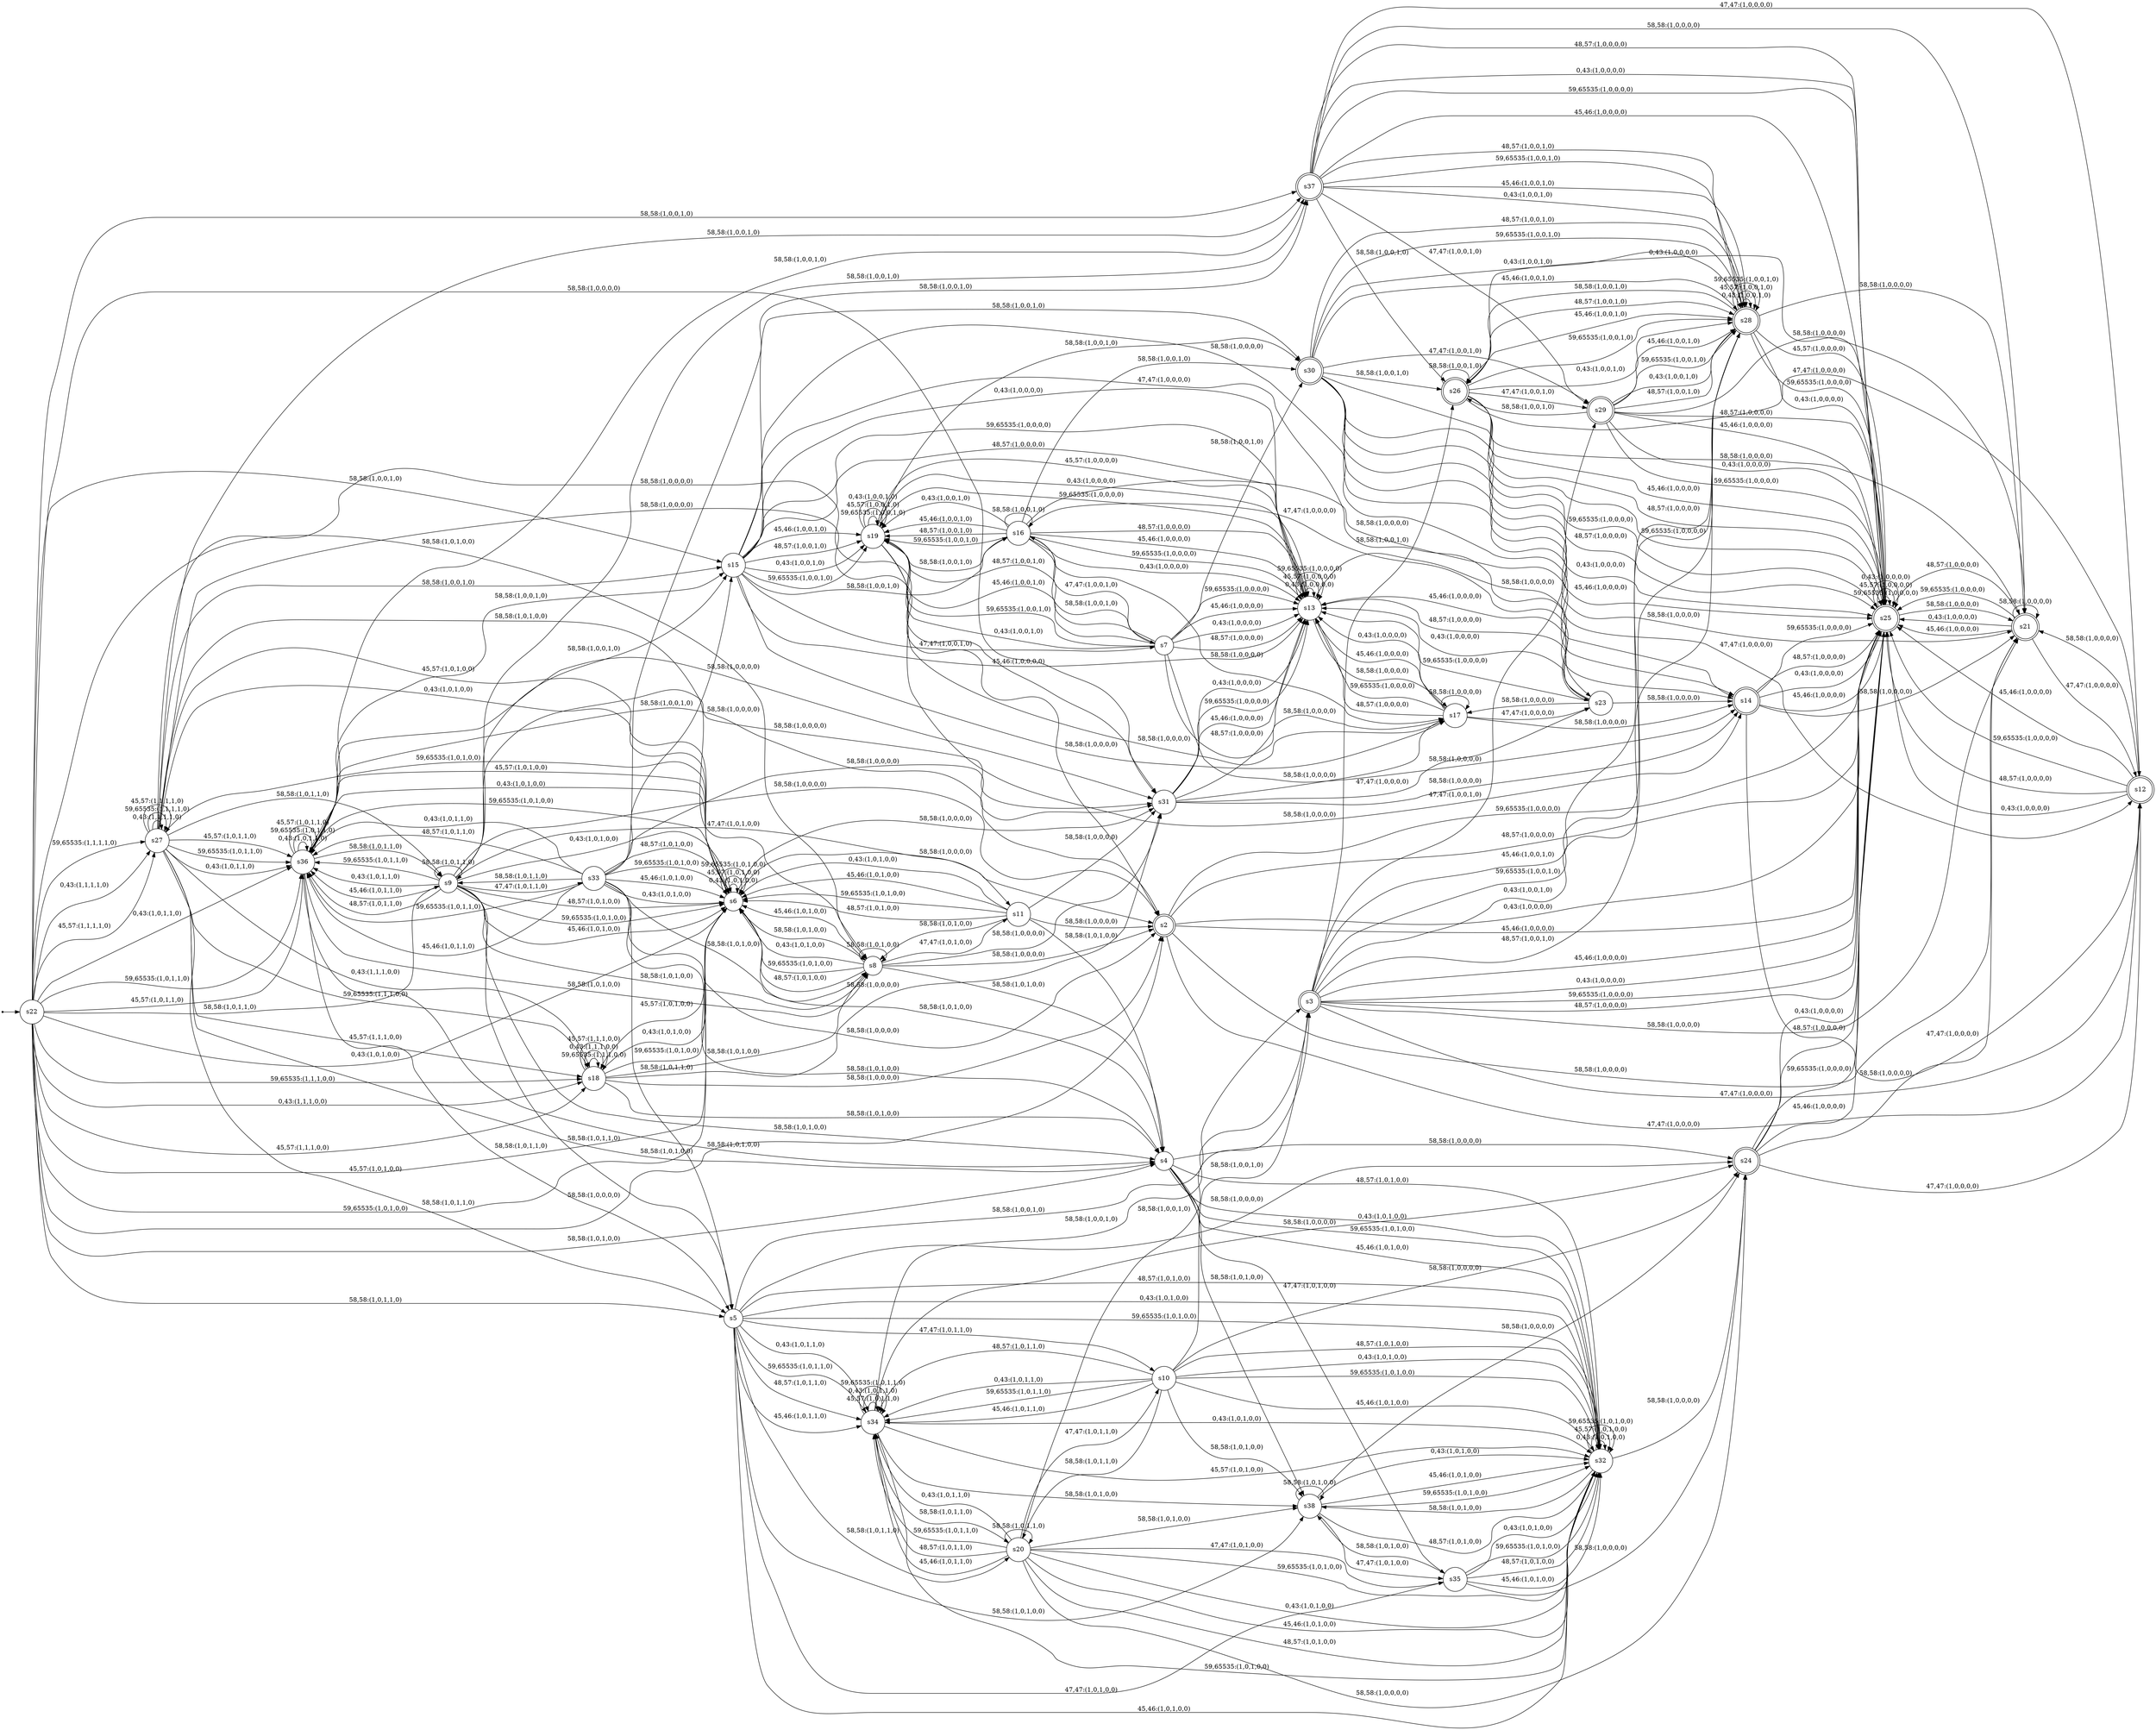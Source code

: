 
      digraph G {
        rankdir=LR;
        init [shape=point];
        node [shape = doublecircle];
        s25 s37 s2 s12 s26 s28 s3 s29 s24 s21 s30 s14
        node [shape = circle];
        init -> s22;
        s38 -> s35 [label = "47,47:(1,0,1,0,0)"]
        s38 -> s32 [label = "0,43:(1,0,1,0,0)"]
        s38 -> s32 [label = "48,57:(1,0,1,0,0)"]
        s38 -> s38 [label = "58,58:(1,0,1,0,0)"]
        s38 -> s32 [label = "45,46:(1,0,1,0,0)"]
        s38 -> s24 [label = "58,58:(1,0,0,0,0)"]
        s38 -> s32 [label = "59,65535:(1,0,1,0,0)"]
        s37 -> s25 [label = "48,57:(1,0,0,0,0)"]
        s37 -> s29 [label = "47,47:(1,0,0,1,0)"]
        s37 -> s25 [label = "0,43:(1,0,0,0,0)"]
        s37 -> s26 [label = "58,58:(1,0,0,1,0)"]
        s37 -> s28 [label = "45,46:(1,0,0,1,0)"]
        s37 -> s28 [label = "0,43:(1,0,0,1,0)"]
        s37 -> s25 [label = "59,65535:(1,0,0,0,0)"]
        s37 -> s28 [label = "48,57:(1,0,0,1,0)"]
        s37 -> s12 [label = "47,47:(1,0,0,0,0)"]
        s37 -> s21 [label = "58,58:(1,0,0,0,0)"]
        s37 -> s25 [label = "45,46:(1,0,0,0,0)"]
        s37 -> s28 [label = "59,65535:(1,0,0,1,0)"]
        s36 -> s15 [label = "58,58:(1,0,0,1,0)"]
        s36 -> s36 [label = "0,43:(1,0,1,1,0)"]
        s36 -> s5 [label = "58,58:(1,0,1,1,0)"]
        s36 -> s4 [label = "58,58:(1,0,1,0,0)"]
        s36 -> s6 [label = "45,57:(1,0,1,0,0)"]
        s36 -> s8 [label = "58,58:(1,0,1,0,0)"]
        s36 -> s2 [label = "58,58:(1,0,0,0,0)"]
        s36 -> s6 [label = "0,43:(1,0,1,0,0)"]
        s36 -> s36 [label = "59,65535:(1,0,1,1,0)"]
        s36 -> s37 [label = "58,58:(1,0,0,1,0)"]
        s36 -> s9 [label = "58,58:(1,0,1,1,0)"]
        s36 -> s31 [label = "58,58:(1,0,0,0,0)"]
        s36 -> s36 [label = "45,57:(1,0,1,1,0)"]
        s36 -> s6 [label = "59,65535:(1,0,1,0,0)"]
        s35 -> s38 [label = "58,58:(1,0,1,0,0)"]
        s35 -> s32 [label = "48,57:(1,0,1,0,0)"]
        s35 -> s24 [label = "58,58:(1,0,0,0,0)"]
        s35 -> s32 [label = "45,46:(1,0,1,0,0)"]
        s35 -> s32 [label = "0,43:(1,0,1,0,0)"]
        s35 -> s32 [label = "59,65535:(1,0,1,0,0)"]
        s34 -> s32 [label = "0,43:(1,0,1,0,0)"]
        s34 -> s32 [label = "45,57:(1,0,1,0,0)"]
        s34 -> s38 [label = "58,58:(1,0,1,0,0)"]
        s34 -> s34 [label = "45,57:(1,0,1,1,0)"]
        s34 -> s32 [label = "59,65535:(1,0,1,0,0)"]
        s34 -> s34 [label = "0,43:(1,0,1,1,0)"]
        s34 -> s3 [label = "58,58:(1,0,0,1,0)"]
        s34 -> s34 [label = "59,65535:(1,0,1,1,0)"]
        s34 -> s20 [label = "58,58:(1,0,1,1,0)"]
        s34 -> s24 [label = "58,58:(1,0,0,0,0)"]
        s33 -> s6 [label = "48,57:(1,0,1,0,0)"]
        s33 -> s5 [label = "58,58:(1,0,1,1,0)"]
        s33 -> s36 [label = "59,65535:(1,0,1,1,0)"]
        s33 -> s37 [label = "58,58:(1,0,0,1,0)"]
        s33 -> s36 [label = "45,46:(1,0,1,1,0)"]
        s33 -> s6 [label = "59,65535:(1,0,1,0,0)"]
        s33 -> s36 [label = "0,43:(1,0,1,1,0)"]
        s33 -> s36 [label = "48,57:(1,0,1,1,0)"]
        s33 -> s8 [label = "58,58:(1,0,1,0,0)"]
        s33 -> s6 [label = "45,46:(1,0,1,0,0)"]
        s33 -> s15 [label = "58,58:(1,0,0,1,0)"]
        s33 -> s31 [label = "58,58:(1,0,0,0,0)"]
        s33 -> s4 [label = "58,58:(1,0,1,0,0)"]
        s33 -> s6 [label = "0,43:(1,0,1,0,0)"]
        s33 -> s9 [label = "58,58:(1,0,1,1,0)"]
        s33 -> s2 [label = "58,58:(1,0,0,0,0)"]
        s32 -> s32 [label = "0,43:(1,0,1,0,0)"]
        s32 -> s32 [label = "45,57:(1,0,1,0,0)"]
        s32 -> s32 [label = "59,65535:(1,0,1,0,0)"]
        s32 -> s38 [label = "58,58:(1,0,1,0,0)"]
        s32 -> s24 [label = "58,58:(1,0,0,0,0)"]
        s31 -> s13 [label = "48,57:(1,0,0,0,0)"]
        s31 -> s17 [label = "58,58:(1,0,0,0,0)"]
        s31 -> s13 [label = "0,43:(1,0,0,0,0)"]
        s31 -> s14 [label = "58,58:(1,0,0,0,0)"]
        s31 -> s13 [label = "59,65535:(1,0,0,0,0)"]
        s31 -> s13 [label = "45,46:(1,0,0,0,0)"]
        s31 -> s23 [label = "47,47:(1,0,0,0,0)"]
        s30 -> s28 [label = "48,57:(1,0,0,1,0)"]
        s30 -> s26 [label = "58,58:(1,0,0,1,0)"]
        s30 -> s29 [label = "47,47:(1,0,0,1,0)"]
        s30 -> s25 [label = "48,57:(1,0,0,0,0)"]
        s30 -> s28 [label = "59,65535:(1,0,0,1,0)"]
        s30 -> s21 [label = "58,58:(1,0,0,0,0)"]
        s30 -> s12 [label = "47,47:(1,0,0,0,0)"]
        s30 -> s25 [label = "0,43:(1,0,0,0,0)"]
        s30 -> s28 [label = "0,43:(1,0,0,1,0)"]
        s30 -> s25 [label = "45,46:(1,0,0,0,0)"]
        s30 -> s25 [label = "59,65535:(1,0,0,0,0)"]
        s30 -> s28 [label = "45,46:(1,0,0,1,0)"]
        s29 -> s28 [label = "48,57:(1,0,0,1,0)"]
        s29 -> s26 [label = "58,58:(1,0,0,1,0)"]
        s29 -> s28 [label = "45,46:(1,0,0,1,0)"]
        s29 -> s28 [label = "59,65535:(1,0,0,1,0)"]
        s29 -> s25 [label = "0,43:(1,0,0,0,0)"]
        s29 -> s25 [label = "59,65535:(1,0,0,0,0)"]
        s29 -> s25 [label = "48,57:(1,0,0,0,0)"]
        s29 -> s25 [label = "45,46:(1,0,0,0,0)"]
        s29 -> s21 [label = "58,58:(1,0,0,0,0)"]
        s29 -> s28 [label = "0,43:(1,0,0,1,0)"]
        s28 -> s25 [label = "0,43:(1,0,0,0,0)"]
        s28 -> s28 [label = "0,43:(1,0,0,1,0)"]
        s28 -> s21 [label = "58,58:(1,0,0,0,0)"]
        s28 -> s28 [label = "45,57:(1,0,0,1,0)"]
        s28 -> s25 [label = "45,57:(1,0,0,0,0)"]
        s28 -> s26 [label = "58,58:(1,0,0,1,0)"]
        s28 -> s25 [label = "59,65535:(1,0,0,0,0)"]
        s28 -> s28 [label = "59,65535:(1,0,0,1,0)"]
        s27 -> s2 [label = "58,58:(1,0,0,0,0)"]
        s27 -> s6 [label = "45,57:(1,0,1,0,0)"]
        s27 -> s6 [label = "0,43:(1,0,1,0,0)"]
        s27 -> s9 [label = "58,58:(1,0,1,1,0)"]
        s27 -> s18 [label = "0,43:(1,1,1,0,0)"]
        s27 -> s6 [label = "59,65535:(1,0,1,0,0)"]
        s27 -> s8 [label = "58,58:(1,0,1,0,0)"]
        s27 -> s31 [label = "58,58:(1,0,0,0,0)"]
        s27 -> s36 [label = "45,57:(1,0,1,1,0)"]
        s27 -> s18 [label = "59,65535:(1,1,1,0,0)"]
        s27 -> s27 [label = "0,43:(1,1,1,1,0)"]
        s27 -> s36 [label = "59,65535:(1,0,1,1,0)"]
        s27 -> s4 [label = "58,58:(1,0,1,0,0)"]
        s27 -> s37 [label = "58,58:(1,0,0,1,0)"]
        s27 -> s36 [label = "0,43:(1,0,1,1,0)"]
        s27 -> s5 [label = "58,58:(1,0,1,1,0)"]
        s27 -> s27 [label = "59,65535:(1,1,1,1,0)"]
        s27 -> s15 [label = "58,58:(1,0,0,1,0)"]
        s27 -> s27 [label = "45,57:(1,1,1,1,0)"]
        s27 -> s18 [label = "45,57:(1,1,1,0,0)"]
        s26 -> s25 [label = "45,46:(1,0,0,0,0)"]
        s26 -> s28 [label = "48,57:(1,0,0,1,0)"]
        s26 -> s25 [label = "48,57:(1,0,0,0,0)"]
        s26 -> s28 [label = "45,46:(1,0,0,1,0)"]
        s26 -> s12 [label = "47,47:(1,0,0,0,0)"]
        s26 -> s29 [label = "47,47:(1,0,0,1,0)"]
        s26 -> s28 [label = "59,65535:(1,0,0,1,0)"]
        s26 -> s21 [label = "58,58:(1,0,0,0,0)"]
        s26 -> s25 [label = "59,65535:(1,0,0,0,0)"]
        s26 -> s28 [label = "0,43:(1,0,0,1,0)"]
        s26 -> s25 [label = "0,43:(1,0,0,0,0)"]
        s26 -> s26 [label = "58,58:(1,0,0,1,0)"]
        s25 -> s25 [label = "59,65535:(1,0,0,0,0)"]
        s25 -> s21 [label = "58,58:(1,0,0,0,0)"]
        s25 -> s25 [label = "45,57:(1,0,0,0,0)"]
        s25 -> s25 [label = "0,43:(1,0,0,0,0)"]
        s24 -> s12 [label = "47,47:(1,0,0,0,0)"]
        s24 -> s25 [label = "48,57:(1,0,0,0,0)"]
        s24 -> s25 [label = "0,43:(1,0,0,0,0)"]
        s24 -> s25 [label = "59,65535:(1,0,0,0,0)"]
        s24 -> s25 [label = "45,46:(1,0,0,0,0)"]
        s24 -> s21 [label = "58,58:(1,0,0,0,0)"]
        s23 -> s13 [label = "45,46:(1,0,0,0,0)"]
        s23 -> s13 [label = "48,57:(1,0,0,0,0)"]
        s23 -> s14 [label = "58,58:(1,0,0,0,0)"]
        s23 -> s17 [label = "58,58:(1,0,0,0,0)"]
        s23 -> s13 [label = "0,43:(1,0,0,0,0)"]
        s23 -> s13 [label = "59,65535:(1,0,0,0,0)"]
        s22 -> s36 [label = "59,65535:(1,0,1,1,0)"]
        s22 -> s27 [label = "0,43:(1,1,1,1,0)"]
        s22 -> s27 [label = "45,57:(1,1,1,1,0)"]
        s22 -> s18 [label = "45,57:(1,1,1,0,0)"]
        s22 -> s6 [label = "45,57:(1,0,1,0,0)"]
        s22 -> s31 [label = "58,58:(1,0,0,0,0)"]
        s22 -> s2 [label = "58,58:(1,0,0,0,0)"]
        s22 -> s8 [label = "58,58:(1,0,1,0,0)"]
        s22 -> s18 [label = "59,65535:(1,1,1,0,0)"]
        s22 -> s15 [label = "58,58:(1,0,0,1,0)"]
        s22 -> s6 [label = "59,65535:(1,0,1,0,0)"]
        s22 -> s6 [label = "0,43:(1,0,1,0,0)"]
        s22 -> s9 [label = "58,58:(1,0,1,1,0)"]
        s22 -> s18 [label = "0,43:(1,1,1,0,0)"]
        s22 -> s37 [label = "58,58:(1,0,0,1,0)"]
        s22 -> s5 [label = "58,58:(1,0,1,1,0)"]
        s22 -> s27 [label = "59,65535:(1,1,1,1,0)"]
        s22 -> s4 [label = "58,58:(1,0,1,0,0)"]
        s22 -> s36 [label = "45,57:(1,0,1,1,0)"]
        s22 -> s36 [label = "0,43:(1,0,1,1,0)"]
        s21 -> s12 [label = "47,47:(1,0,0,0,0)"]
        s21 -> s25 [label = "0,43:(1,0,0,0,0)"]
        s21 -> s21 [label = "58,58:(1,0,0,0,0)"]
        s21 -> s25 [label = "45,46:(1,0,0,0,0)"]
        s21 -> s25 [label = "48,57:(1,0,0,0,0)"]
        s21 -> s25 [label = "59,65535:(1,0,0,0,0)"]
        s20 -> s32 [label = "59,65535:(1,0,1,0,0)"]
        s20 -> s35 [label = "47,47:(1,0,1,0,0)"]
        s20 -> s34 [label = "59,65535:(1,0,1,1,0)"]
        s20 -> s32 [label = "0,43:(1,0,1,0,0)"]
        s20 -> s10 [label = "47,47:(1,0,1,1,0)"]
        s20 -> s34 [label = "48,57:(1,0,1,1,0)"]
        s20 -> s24 [label = "58,58:(1,0,0,0,0)"]
        s20 -> s34 [label = "45,46:(1,0,1,1,0)"]
        s20 -> s32 [label = "45,46:(1,0,1,0,0)"]
        s20 -> s3 [label = "58,58:(1,0,0,1,0)"]
        s20 -> s20 [label = "58,58:(1,0,1,1,0)"]
        s20 -> s32 [label = "48,57:(1,0,1,0,0)"]
        s20 -> s38 [label = "58,58:(1,0,1,0,0)"]
        s20 -> s34 [label = "0,43:(1,0,1,1,0)"]
        s19 -> s19 [label = "59,65535:(1,0,0,1,0)"]
        s19 -> s16 [label = "58,58:(1,0,0,1,0)"]
        s19 -> s30 [label = "58,58:(1,0,0,1,0)"]
        s19 -> s19 [label = "45,57:(1,0,0,1,0)"]
        s19 -> s14 [label = "58,58:(1,0,0,0,0)"]
        s19 -> s13 [label = "0,43:(1,0,0,0,0)"]
        s19 -> s19 [label = "0,43:(1,0,0,1,0)"]
        s19 -> s17 [label = "58,58:(1,0,0,0,0)"]
        s19 -> s13 [label = "59,65535:(1,0,0,0,0)"]
        s19 -> s13 [label = "45,57:(1,0,0,0,0)"]
        s18 -> s18 [label = "59,65535:(1,1,1,0,0)"]
        s18 -> s4 [label = "58,58:(1,0,1,0,0)"]
        s18 -> s2 [label = "58,58:(1,0,0,0,0)"]
        s18 -> s6 [label = "0,43:(1,0,1,0,0)"]
        s18 -> s31 [label = "58,58:(1,0,0,0,0)"]
        s18 -> s6 [label = "59,65535:(1,0,1,0,0)"]
        s18 -> s8 [label = "58,58:(1,0,1,0,0)"]
        s18 -> s18 [label = "0,43:(1,1,1,0,0)"]
        s18 -> s6 [label = "45,57:(1,0,1,0,0)"]
        s18 -> s18 [label = "45,57:(1,1,1,0,0)"]
        s17 -> s17 [label = "58,58:(1,0,0,0,0)"]
        s17 -> s13 [label = "59,65535:(1,0,0,0,0)"]
        s17 -> s23 [label = "47,47:(1,0,0,0,0)"]
        s17 -> s13 [label = "48,57:(1,0,0,0,0)"]
        s17 -> s14 [label = "58,58:(1,0,0,0,0)"]
        s17 -> s13 [label = "0,43:(1,0,0,0,0)"]
        s17 -> s13 [label = "45,46:(1,0,0,0,0)"]
        s16 -> s30 [label = "58,58:(1,0,0,1,0)"]
        s16 -> s7 [label = "47,47:(1,0,0,1,0)"]
        s16 -> s17 [label = "58,58:(1,0,0,0,0)"]
        s16 -> s19 [label = "0,43:(1,0,0,1,0)"]
        s16 -> s13 [label = "48,57:(1,0,0,0,0)"]
        s16 -> s13 [label = "45,46:(1,0,0,0,0)"]
        s16 -> s23 [label = "47,47:(1,0,0,0,0)"]
        s16 -> s14 [label = "58,58:(1,0,0,0,0)"]
        s16 -> s19 [label = "45,46:(1,0,0,1,0)"]
        s16 -> s19 [label = "48,57:(1,0,0,1,0)"]
        s16 -> s19 [label = "59,65535:(1,0,0,1,0)"]
        s16 -> s13 [label = "59,65535:(1,0,0,0,0)"]
        s16 -> s13 [label = "0,43:(1,0,0,0,0)"]
        s16 -> s16 [label = "58,58:(1,0,0,1,0)"]
        s15 -> s7 [label = "47,47:(1,0,0,1,0)"]
        s15 -> s16 [label = "58,58:(1,0,0,1,0)"]
        s15 -> s13 [label = "45,46:(1,0,0,0,0)"]
        s15 -> s30 [label = "58,58:(1,0,0,1,0)"]
        s15 -> s13 [label = "0,43:(1,0,0,0,0)"]
        s15 -> s19 [label = "59,65535:(1,0,0,1,0)"]
        s15 -> s19 [label = "45,46:(1,0,0,1,0)"]
        s15 -> s19 [label = "48,57:(1,0,0,1,0)"]
        s15 -> s13 [label = "59,65535:(1,0,0,0,0)"]
        s15 -> s19 [label = "0,43:(1,0,0,1,0)"]
        s15 -> s23 [label = "47,47:(1,0,0,0,0)"]
        s15 -> s13 [label = "48,57:(1,0,0,0,0)"]
        s15 -> s14 [label = "58,58:(1,0,0,0,0)"]
        s15 -> s17 [label = "58,58:(1,0,0,0,0)"]
        s14 -> s21 [label = "58,58:(1,0,0,0,0)"]
        s14 -> s25 [label = "0,43:(1,0,0,0,0)"]
        s14 -> s12 [label = "47,47:(1,0,0,0,0)"]
        s14 -> s25 [label = "45,46:(1,0,0,0,0)"]
        s14 -> s25 [label = "59,65535:(1,0,0,0,0)"]
        s14 -> s25 [label = "48,57:(1,0,0,0,0)"]
        s13 -> s13 [label = "0,43:(1,0,0,0,0)"]
        s13 -> s17 [label = "58,58:(1,0,0,0,0)"]
        s13 -> s13 [label = "45,57:(1,0,0,0,0)"]
        s13 -> s13 [label = "59,65535:(1,0,0,0,0)"]
        s13 -> s14 [label = "58,58:(1,0,0,0,0)"]
        s12 -> s25 [label = "45,46:(1,0,0,0,0)"]
        s12 -> s25 [label = "59,65535:(1,0,0,0,0)"]
        s12 -> s25 [label = "48,57:(1,0,0,0,0)"]
        s12 -> s21 [label = "58,58:(1,0,0,0,0)"]
        s12 -> s25 [label = "0,43:(1,0,0,0,0)"]
        s11 -> s31 [label = "58,58:(1,0,0,0,0)"]
        s11 -> s6 [label = "59,65535:(1,0,1,0,0)"]
        s11 -> s6 [label = "48,57:(1,0,1,0,0)"]
        s11 -> s6 [label = "45,46:(1,0,1,0,0)"]
        s11 -> s2 [label = "58,58:(1,0,0,0,0)"]
        s11 -> s4 [label = "58,58:(1,0,1,0,0)"]
        s11 -> s6 [label = "0,43:(1,0,1,0,0)"]
        s11 -> s8 [label = "58,58:(1,0,1,0,0)"]
        s10 -> s32 [label = "45,46:(1,0,1,0,0)"]
        s10 -> s34 [label = "59,65535:(1,0,1,1,0)"]
        s10 -> s34 [label = "45,46:(1,0,1,1,0)"]
        s10 -> s3 [label = "58,58:(1,0,0,1,0)"]
        s10 -> s20 [label = "58,58:(1,0,1,1,0)"]
        s10 -> s24 [label = "58,58:(1,0,0,0,0)"]
        s10 -> s38 [label = "58,58:(1,0,1,0,0)"]
        s10 -> s32 [label = "48,57:(1,0,1,0,0)"]
        s10 -> s32 [label = "0,43:(1,0,1,0,0)"]
        s10 -> s32 [label = "59,65535:(1,0,1,0,0)"]
        s10 -> s34 [label = "48,57:(1,0,1,1,0)"]
        s10 -> s34 [label = "0,43:(1,0,1,1,0)"]
        s9 -> s37 [label = "58,58:(1,0,0,1,0)"]
        s9 -> s6 [label = "0,43:(1,0,1,0,0)"]
        s9 -> s31 [label = "58,58:(1,0,0,0,0)"]
        s9 -> s36 [label = "59,65535:(1,0,1,1,0)"]
        s9 -> s9 [label = "58,58:(1,0,1,1,0)"]
        s9 -> s6 [label = "48,57:(1,0,1,0,0)"]
        s9 -> s4 [label = "58,58:(1,0,1,0,0)"]
        s9 -> s36 [label = "0,43:(1,0,1,1,0)"]
        s9 -> s15 [label = "58,58:(1,0,0,1,0)"]
        s9 -> s6 [label = "59,65535:(1,0,1,0,0)"]
        s9 -> s11 [label = "47,47:(1,0,1,0,0)"]
        s9 -> s8 [label = "58,58:(1,0,1,0,0)"]
        s9 -> s2 [label = "58,58:(1,0,0,0,0)"]
        s9 -> s36 [label = "45,46:(1,0,1,1,0)"]
        s9 -> s36 [label = "48,57:(1,0,1,1,0)"]
        s9 -> s33 [label = "47,47:(1,0,1,1,0)"]
        s9 -> s6 [label = "45,46:(1,0,1,0,0)"]
        s9 -> s5 [label = "58,58:(1,0,1,1,0)"]
        s8 -> s8 [label = "58,58:(1,0,1,0,0)"]
        s8 -> s4 [label = "58,58:(1,0,1,0,0)"]
        s8 -> s6 [label = "0,43:(1,0,1,0,0)"]
        s8 -> s31 [label = "58,58:(1,0,0,0,0)"]
        s8 -> s11 [label = "47,47:(1,0,1,0,0)"]
        s8 -> s6 [label = "59,65535:(1,0,1,0,0)"]
        s8 -> s6 [label = "48,57:(1,0,1,0,0)"]
        s8 -> s2 [label = "58,58:(1,0,0,0,0)"]
        s8 -> s6 [label = "45,46:(1,0,1,0,0)"]
        s7 -> s19 [label = "45,46:(1,0,0,1,0)"]
        s7 -> s19 [label = "59,65535:(1,0,0,1,0)"]
        s7 -> s13 [label = "48,57:(1,0,0,0,0)"]
        s7 -> s17 [label = "58,58:(1,0,0,0,0)"]
        s7 -> s30 [label = "58,58:(1,0,0,1,0)"]
        s7 -> s13 [label = "59,65535:(1,0,0,0,0)"]
        s7 -> s13 [label = "45,46:(1,0,0,0,0)"]
        s7 -> s13 [label = "0,43:(1,0,0,0,0)"]
        s7 -> s19 [label = "0,43:(1,0,0,1,0)"]
        s7 -> s16 [label = "58,58:(1,0,0,1,0)"]
        s7 -> s19 [label = "48,57:(1,0,0,1,0)"]
        s7 -> s14 [label = "58,58:(1,0,0,0,0)"]
        s6 -> s31 [label = "58,58:(1,0,0,0,0)"]
        s6 -> s4 [label = "58,58:(1,0,1,0,0)"]
        s6 -> s2 [label = "58,58:(1,0,0,0,0)"]
        s6 -> s6 [label = "0,43:(1,0,1,0,0)"]
        s6 -> s6 [label = "45,57:(1,0,1,0,0)"]
        s6 -> s6 [label = "59,65535:(1,0,1,0,0)"]
        s6 -> s8 [label = "58,58:(1,0,1,0,0)"]
        s5 -> s38 [label = "58,58:(1,0,1,0,0)"]
        s5 -> s32 [label = "48,57:(1,0,1,0,0)"]
        s5 -> s34 [label = "48,57:(1,0,1,1,0)"]
        s5 -> s32 [label = "45,46:(1,0,1,0,0)"]
        s5 -> s35 [label = "47,47:(1,0,1,0,0)"]
        s5 -> s34 [label = "45,46:(1,0,1,1,0)"]
        s5 -> s32 [label = "0,43:(1,0,1,0,0)"]
        s5 -> s3 [label = "58,58:(1,0,0,1,0)"]
        s5 -> s34 [label = "0,43:(1,0,1,1,0)"]
        s5 -> s32 [label = "59,65535:(1,0,1,0,0)"]
        s5 -> s24 [label = "58,58:(1,0,0,0,0)"]
        s5 -> s10 [label = "47,47:(1,0,1,1,0)"]
        s5 -> s20 [label = "58,58:(1,0,1,1,0)"]
        s5 -> s34 [label = "59,65535:(1,0,1,1,0)"]
        s4 -> s35 [label = "47,47:(1,0,1,0,0)"]
        s4 -> s32 [label = "59,65535:(1,0,1,0,0)"]
        s4 -> s38 [label = "58,58:(1,0,1,0,0)"]
        s4 -> s32 [label = "45,46:(1,0,1,0,0)"]
        s4 -> s24 [label = "58,58:(1,0,0,0,0)"]
        s4 -> s32 [label = "48,57:(1,0,1,0,0)"]
        s4 -> s32 [label = "0,43:(1,0,1,0,0)"]
        s3 -> s25 [label = "45,46:(1,0,0,0,0)"]
        s3 -> s26 [label = "58,58:(1,0,0,1,0)"]
        s3 -> s29 [label = "47,47:(1,0,0,1,0)"]
        s3 -> s25 [label = "0,43:(1,0,0,0,0)"]
        s3 -> s28 [label = "59,65535:(1,0,0,1,0)"]
        s3 -> s28 [label = "0,43:(1,0,0,1,0)"]
        s3 -> s12 [label = "47,47:(1,0,0,0,0)"]
        s3 -> s21 [label = "58,58:(1,0,0,0,0)"]
        s3 -> s25 [label = "59,65535:(1,0,0,0,0)"]
        s3 -> s25 [label = "48,57:(1,0,0,0,0)"]
        s3 -> s28 [label = "48,57:(1,0,0,1,0)"]
        s3 -> s28 [label = "45,46:(1,0,0,1,0)"]
        s2 -> s25 [label = "59,65535:(1,0,0,0,0)"]
        s2 -> s25 [label = "45,46:(1,0,0,0,0)"]
        s2 -> s25 [label = "48,57:(1,0,0,0,0)"]
        s2 -> s12 [label = "47,47:(1,0,0,0,0)"]
        s2 -> s25 [label = "0,43:(1,0,0,0,0)"]
        s2 -> s21 [label = "58,58:(1,0,0,0,0)"]}